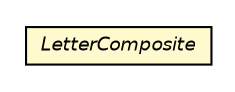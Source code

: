 #!/usr/local/bin/dot
#
# Class diagram 
# Generated by UMLGraph version R5_7_2-3-gee82a7 (http://www.umlgraph.org/)
#

digraph G {
	edge [fontname="Helvetica",fontsize=10,labelfontname="Helvetica",labelfontsize=10];
	node [fontname="Helvetica",fontsize=10,shape=plaintext];
	nodesep=0.25;
	ranksep=0.5;
	// com.iluwatar.composite.LetterComposite
	c0 [label=<<table title="com.iluwatar.composite.LetterComposite" border="0" cellborder="1" cellspacing="0" cellpadding="2" port="p" bgcolor="LemonChiffon">
		<tr><td><table border="0" cellspacing="0" cellpadding="1">
<tr><td align="center" balign="center"><font face="Helvetica-Oblique"> LetterComposite </font></td></tr>
		</table></td></tr>
		</table>>, URL="null", fontname="Helvetica", fontcolor="black", fontsize=9.0];
}

